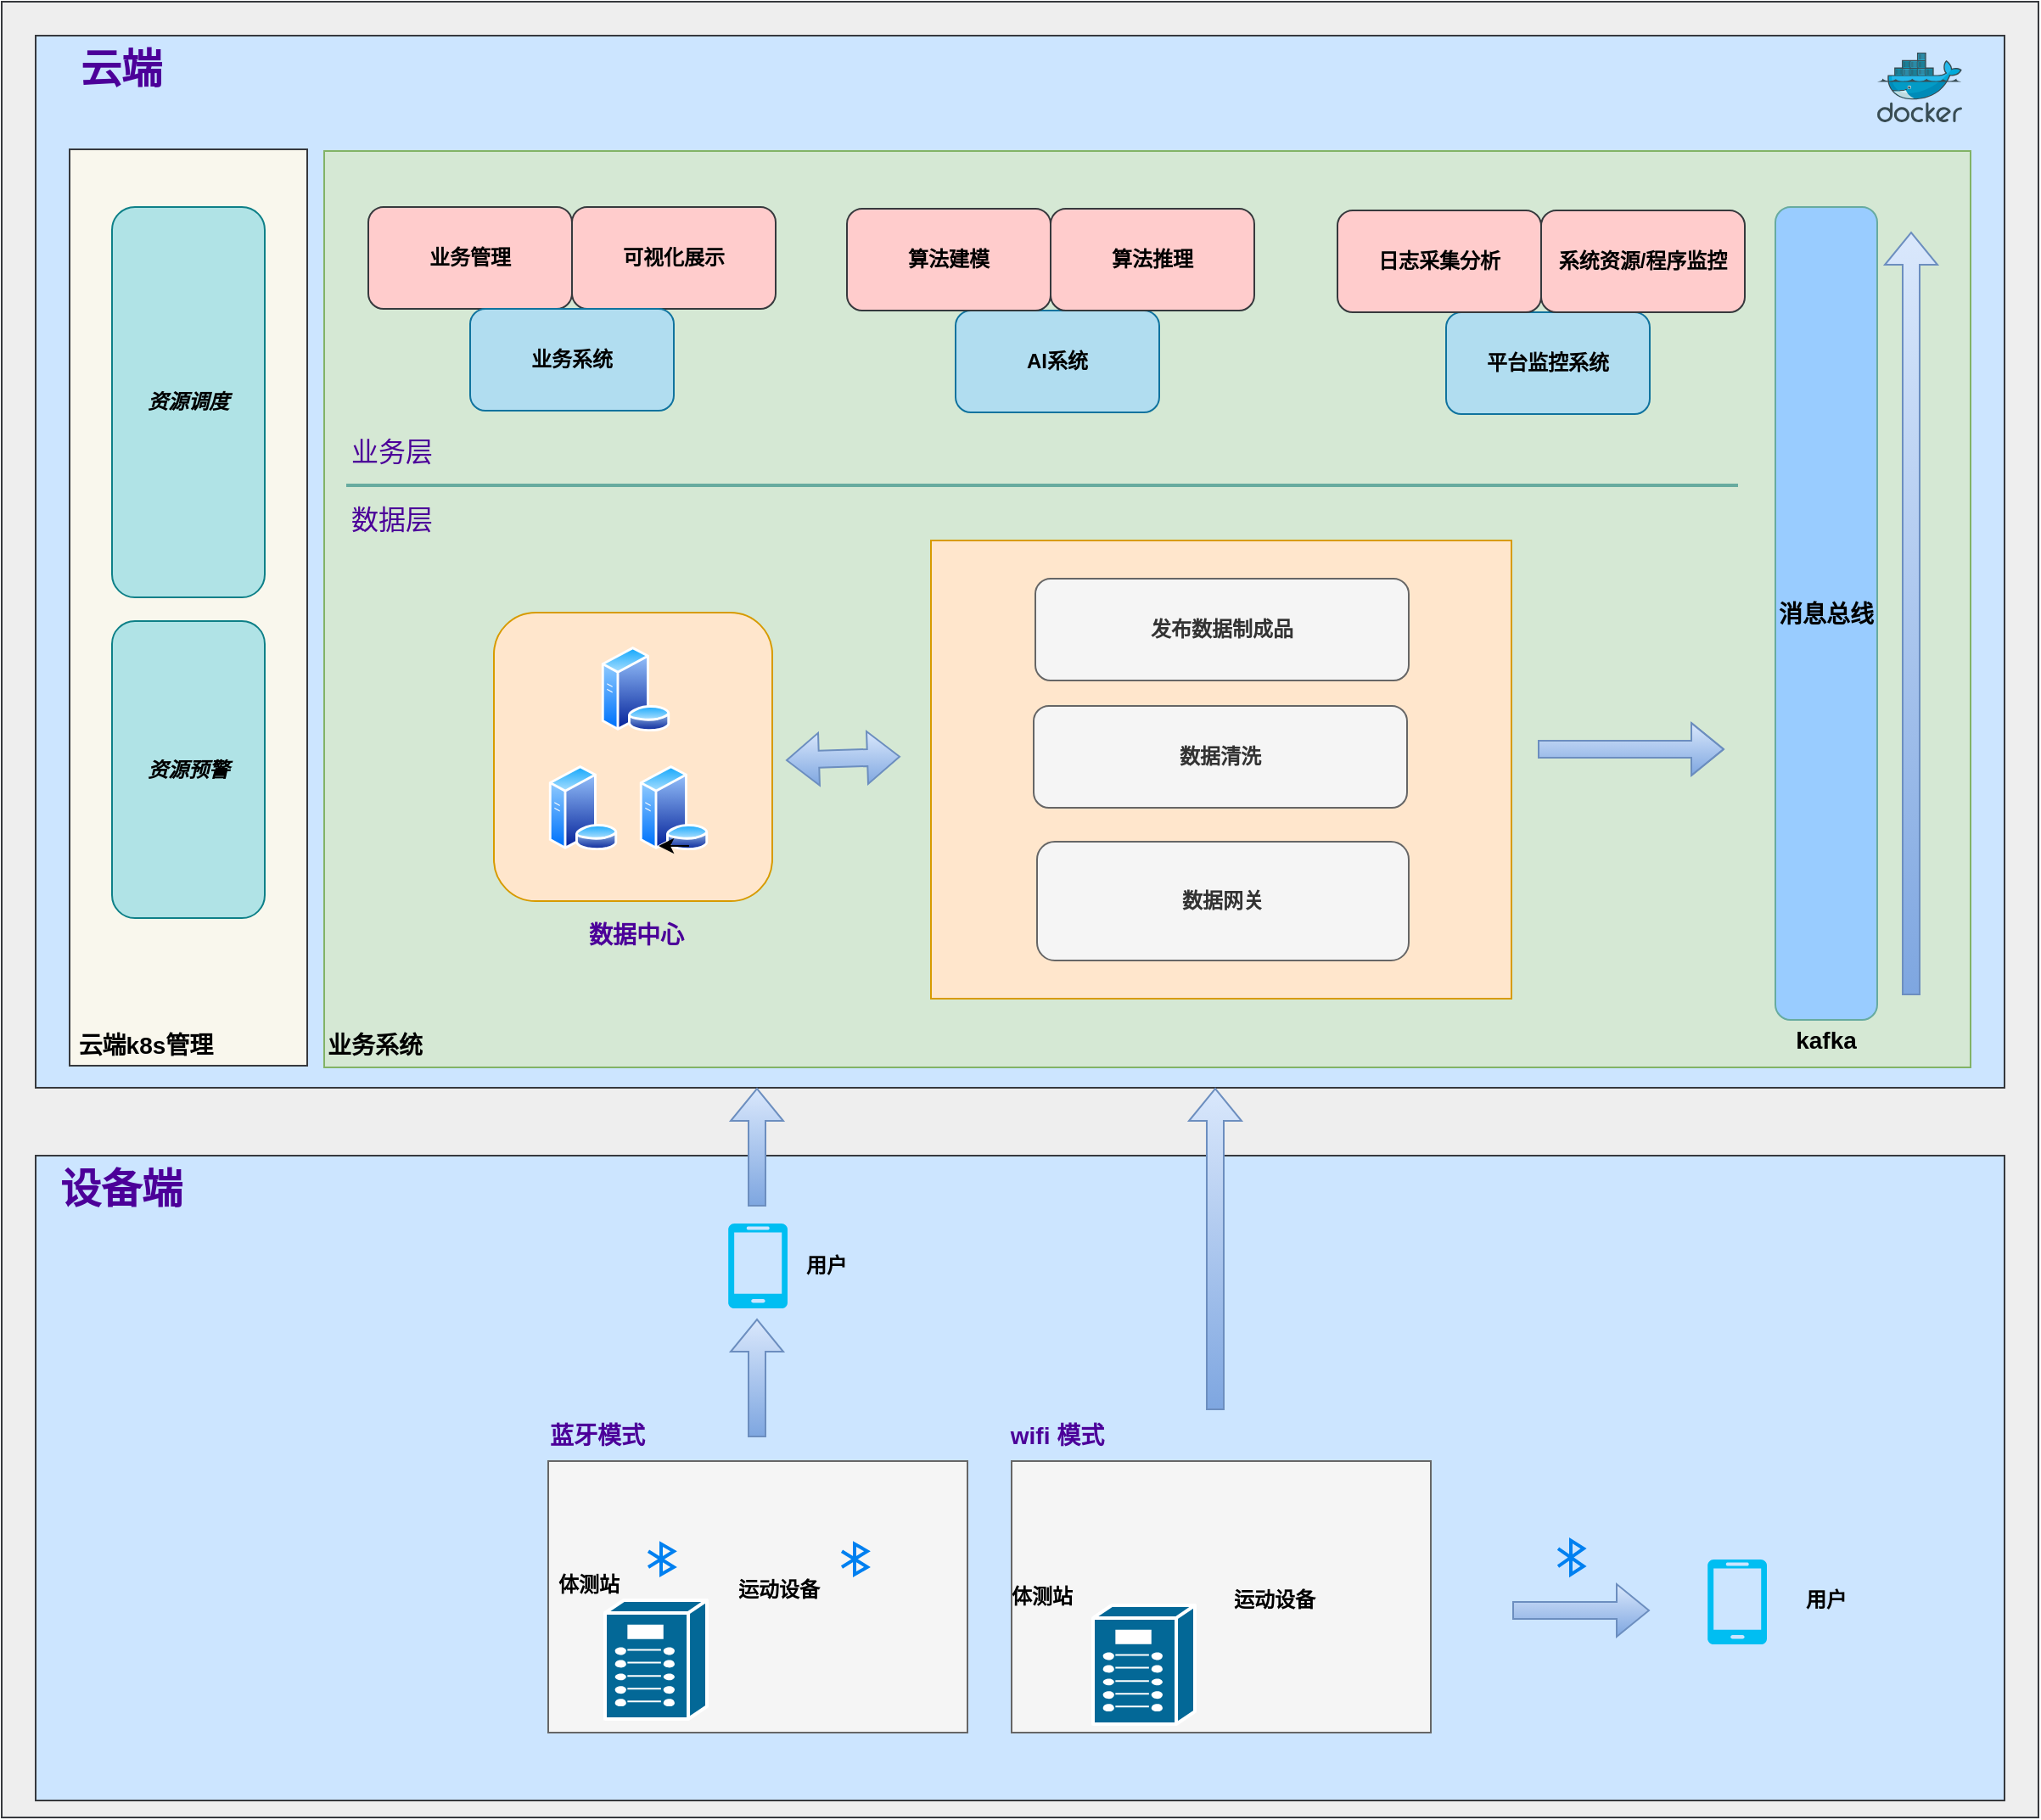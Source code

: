<mxfile version="20.6.0" type="github">
  <diagram id="ls8e80-gLTeel5YpICp5" name="第 1 页">
    <mxGraphModel dx="2062" dy="1146" grid="1" gridSize="10" guides="1" tooltips="1" connect="1" arrows="1" fold="1" page="1" pageScale="1" pageWidth="827" pageHeight="1169" math="0" shadow="0">
      <root>
        <mxCell id="0" />
        <mxCell id="1" parent="0" />
        <mxCell id="QGSotT8n_K5I-33iUHCd-112" value="" style="rounded=0;whiteSpace=wrap;html=1;fontSize=16;fillColor=#eeeeee;strokeColor=#36393d;" vertex="1" parent="1">
          <mxGeometry x="20" y="20" width="1200" height="1070" as="geometry" />
        </mxCell>
        <mxCell id="QGSotT8n_K5I-33iUHCd-101" value="" style="rounded=0;whiteSpace=wrap;html=1;fillColor=#cce5ff;strokeColor=#36393d;" vertex="1" parent="1">
          <mxGeometry x="40" y="700" width="1160" height="380" as="geometry" />
        </mxCell>
        <mxCell id="QGSotT8n_K5I-33iUHCd-99" value="" style="rounded=0;whiteSpace=wrap;html=1;fillColor=#cce5ff;strokeColor=#36393d;" vertex="1" parent="1">
          <mxGeometry x="40" y="40" width="1160" height="620" as="geometry" />
        </mxCell>
        <mxCell id="QGSotT8n_K5I-33iUHCd-93" value="" style="rounded=0;whiteSpace=wrap;html=1;fillColor=#f9f7ed;strokeColor=#36393d;" vertex="1" parent="1">
          <mxGeometry x="60" y="107" width="140" height="540" as="geometry" />
        </mxCell>
        <mxCell id="QGSotT8n_K5I-33iUHCd-90" value="" style="rounded=0;whiteSpace=wrap;html=1;fillColor=#d5e8d4;strokeColor=#82b366;" vertex="1" parent="1">
          <mxGeometry x="210" y="108" width="970" height="540" as="geometry" />
        </mxCell>
        <mxCell id="QGSotT8n_K5I-33iUHCd-87" value="" style="rounded=0;whiteSpace=wrap;html=1;fillColor=#ffe6cc;strokeColor=#d79b00;" vertex="1" parent="1">
          <mxGeometry x="567.5" y="337.5" width="342" height="270" as="geometry" />
        </mxCell>
        <mxCell id="QGSotT8n_K5I-33iUHCd-66" value="" style="rounded=0;whiteSpace=wrap;html=1;fontColor=#333333;fillColor=#f5f5f5;strokeColor=#666666;" vertex="1" parent="1">
          <mxGeometry x="615" y="880" width="247" height="160" as="geometry" />
        </mxCell>
        <mxCell id="QGSotT8n_K5I-33iUHCd-62" value="" style="rounded=0;whiteSpace=wrap;html=1;fontColor=#333333;fillColor=#f5f5f5;strokeColor=#666666;" vertex="1" parent="1">
          <mxGeometry x="342" y="880" width="247" height="160" as="geometry" />
        </mxCell>
        <mxCell id="QGSotT8n_K5I-33iUHCd-1" value="" style="shape=image;html=1;verticalAlign=top;verticalLabelPosition=bottom;labelBackgroundColor=#ffffff;imageAspect=0;aspect=fixed;image=https://cdn1.iconfinder.com/data/icons/dompicon-glyph-fitness-diet/256/exercise-cardio-running-treadmill-fitness-diet-128.png;fontColor=#000000;" vertex="1" parent="1">
          <mxGeometry x="483" y="968" width="64" height="64" as="geometry" />
        </mxCell>
        <mxCell id="QGSotT8n_K5I-33iUHCd-5" value="" style="html=1;verticalLabelPosition=bottom;align=center;labelBackgroundColor=#ffffff;verticalAlign=top;strokeWidth=2;strokeColor=#0080F0;shadow=0;dashed=0;shape=mxgraph.ios7.icons.bluetooth;pointerEvents=1" vertex="1" parent="1">
          <mxGeometry x="401" y="928.8" width="15" height="18" as="geometry" />
        </mxCell>
        <mxCell id="QGSotT8n_K5I-33iUHCd-15" value="" style="shape=mxgraph.cisco.misc.breakout_box;html=1;pointerEvents=1;dashed=0;fillColor=#036897;strokeColor=#ffffff;strokeWidth=2;verticalLabelPosition=bottom;verticalAlign=top;align=center;outlineConnect=0;" vertex="1" parent="1">
          <mxGeometry x="375.5" y="962" width="60" height="70" as="geometry" />
        </mxCell>
        <mxCell id="QGSotT8n_K5I-33iUHCd-17" value="" style="verticalLabelPosition=bottom;html=1;verticalAlign=top;align=center;strokeColor=none;fillColor=#00BEF2;shape=mxgraph.azure.mobile;pointerEvents=1;fontColor=#000000;" vertex="1" parent="1">
          <mxGeometry x="448" y="740" width="35" height="50" as="geometry" />
        </mxCell>
        <mxCell id="QGSotT8n_K5I-33iUHCd-24" value="" style="shape=image;html=1;verticalAlign=top;verticalLabelPosition=bottom;labelBackgroundColor=#ffffff;imageAspect=0;aspect=fixed;image=https://cdn0.iconfinder.com/data/icons/social-media-2183/512/social__media__social_media__wifi_-128.png;fontColor=#000000;" vertex="1" parent="1">
          <mxGeometry x="683" y="922" width="34" height="34" as="geometry" />
        </mxCell>
        <mxCell id="QGSotT8n_K5I-33iUHCd-25" value="" style="shape=image;html=1;verticalAlign=top;verticalLabelPosition=bottom;labelBackgroundColor=#ffffff;imageAspect=0;aspect=fixed;image=https://cdn0.iconfinder.com/data/icons/social-media-2183/512/social__media__social_media__wifi_-128.png;fontColor=#000000;" vertex="1" parent="1">
          <mxGeometry x="803" y="920.8" width="34" height="34" as="geometry" />
        </mxCell>
        <mxCell id="QGSotT8n_K5I-33iUHCd-26" value="" style="shape=image;html=1;verticalAlign=top;verticalLabelPosition=bottom;labelBackgroundColor=#ffffff;imageAspect=0;aspect=fixed;image=https://cdn1.iconfinder.com/data/icons/dompicon-glyph-fitness-diet/256/exercise-cardio-running-treadmill-fitness-diet-128.png;fontColor=#000000;" vertex="1" parent="1">
          <mxGeometry x="783" y="971" width="64" height="64" as="geometry" />
        </mxCell>
        <mxCell id="QGSotT8n_K5I-33iUHCd-27" value="" style="shape=mxgraph.cisco.misc.breakout_box;html=1;pointerEvents=1;dashed=0;fillColor=#036897;strokeColor=#ffffff;strokeWidth=2;verticalLabelPosition=bottom;verticalAlign=top;align=center;outlineConnect=0;" vertex="1" parent="1">
          <mxGeometry x="663" y="965" width="60" height="70" as="geometry" />
        </mxCell>
        <mxCell id="QGSotT8n_K5I-33iUHCd-29" value="" style="sketch=0;aspect=fixed;html=1;points=[];align=center;image;fontSize=12;image=img/lib/mscae/Docker.svg;fontColor=#000000;" vertex="1" parent="1">
          <mxGeometry x="1125" y="50" width="50" height="41" as="geometry" />
        </mxCell>
        <mxCell id="QGSotT8n_K5I-33iUHCd-30" value="" style="html=1;verticalLabelPosition=bottom;align=center;labelBackgroundColor=#ffffff;verticalAlign=top;strokeWidth=2;strokeColor=#0080F0;shadow=0;dashed=0;shape=mxgraph.ios7.icons.bluetooth;pointerEvents=1" vertex="1" parent="1">
          <mxGeometry x="937" y="926.8" width="15" height="20" as="geometry" />
        </mxCell>
        <mxCell id="QGSotT8n_K5I-33iUHCd-31" value="" style="verticalLabelPosition=bottom;html=1;verticalAlign=top;align=center;strokeColor=none;fillColor=#00BEF2;shape=mxgraph.azure.mobile;pointerEvents=1;fontColor=#000000;" vertex="1" parent="1">
          <mxGeometry x="1025" y="938" width="35" height="50" as="geometry" />
        </mxCell>
        <mxCell id="QGSotT8n_K5I-33iUHCd-35" value="数据网关" style="rounded=1;whiteSpace=wrap;html=1;fontColor=#333333;fillColor=#f5f5f5;strokeColor=#666666;fontStyle=1" vertex="1" parent="1">
          <mxGeometry x="630" y="515" width="219" height="70" as="geometry" />
        </mxCell>
        <mxCell id="QGSotT8n_K5I-33iUHCd-36" value="消息总线" style="rounded=1;whiteSpace=wrap;html=1;fillColor=#99CCFF;strokeColor=#67AB9F;fontStyle=1;fontSize=14;" vertex="1" parent="1">
          <mxGeometry x="1065" y="141" width="60" height="479" as="geometry" />
        </mxCell>
        <mxCell id="QGSotT8n_K5I-33iUHCd-37" value="数据清洗" style="rounded=1;whiteSpace=wrap;html=1;fontColor=#333333;fillColor=#f5f5f5;strokeColor=#666666;fontStyle=1" vertex="1" parent="1">
          <mxGeometry x="628" y="435" width="220" height="60" as="geometry" />
        </mxCell>
        <mxCell id="QGSotT8n_K5I-33iUHCd-39" value="AI系统" style="rounded=1;whiteSpace=wrap;html=1;fillColor=#b1ddf0;strokeColor=#10739e;fontStyle=1" vertex="1" parent="1">
          <mxGeometry x="582" y="202" width="120" height="60" as="geometry" />
        </mxCell>
        <mxCell id="QGSotT8n_K5I-33iUHCd-40" value="业务管理" style="rounded=1;whiteSpace=wrap;html=1;fillColor=#ffcccc;strokeColor=#36393d;fontStyle=1" vertex="1" parent="1">
          <mxGeometry x="236" y="141" width="120" height="60" as="geometry" />
        </mxCell>
        <mxCell id="QGSotT8n_K5I-33iUHCd-41" value="可视化展示" style="rounded=1;whiteSpace=wrap;html=1;fillColor=#ffcccc;strokeColor=#36393d;fontStyle=1" vertex="1" parent="1">
          <mxGeometry x="356" y="141" width="120" height="60" as="geometry" />
        </mxCell>
        <mxCell id="QGSotT8n_K5I-33iUHCd-42" value="算法建模" style="rounded=1;whiteSpace=wrap;html=1;fillColor=#ffcccc;strokeColor=#36393d;fontStyle=1" vertex="1" parent="1">
          <mxGeometry x="518" y="142" width="120" height="60" as="geometry" />
        </mxCell>
        <mxCell id="QGSotT8n_K5I-33iUHCd-43" value="算法推理" style="rounded=1;whiteSpace=wrap;html=1;fillColor=#ffcccc;strokeColor=#36393d;fontStyle=1" vertex="1" parent="1">
          <mxGeometry x="638" y="142" width="120" height="60" as="geometry" />
        </mxCell>
        <mxCell id="QGSotT8n_K5I-33iUHCd-45" value="业务系统" style="rounded=1;whiteSpace=wrap;html=1;fillColor=#b1ddf0;strokeColor=#10739e;fontStyle=1" vertex="1" parent="1">
          <mxGeometry x="296" y="201" width="120" height="60" as="geometry" />
        </mxCell>
        <mxCell id="QGSotT8n_K5I-33iUHCd-51" value="平台监控系统" style="rounded=1;whiteSpace=wrap;html=1;fillColor=#b1ddf0;strokeColor=#10739e;fontStyle=1" vertex="1" parent="1">
          <mxGeometry x="871" y="203" width="120" height="60" as="geometry" />
        </mxCell>
        <mxCell id="QGSotT8n_K5I-33iUHCd-52" value="日志采集分析" style="rounded=1;whiteSpace=wrap;html=1;fillColor=#ffcccc;strokeColor=#36393d;fontStyle=1" vertex="1" parent="1">
          <mxGeometry x="807" y="143" width="120" height="60" as="geometry" />
        </mxCell>
        <mxCell id="QGSotT8n_K5I-33iUHCd-53" value="系统资源/程序监控" style="rounded=1;whiteSpace=wrap;html=1;fillColor=#ffcccc;strokeColor=#36393d;fontStyle=1" vertex="1" parent="1">
          <mxGeometry x="927" y="143" width="120" height="60" as="geometry" />
        </mxCell>
        <mxCell id="QGSotT8n_K5I-33iUHCd-55" value="发布数据制成品" style="rounded=1;whiteSpace=wrap;html=1;fontColor=#333333;fillColor=#f5f5f5;strokeColor=#666666;fontStyle=1" vertex="1" parent="1">
          <mxGeometry x="629" y="360" width="220" height="60" as="geometry" />
        </mxCell>
        <mxCell id="QGSotT8n_K5I-33iUHCd-57" value="" style="rounded=1;whiteSpace=wrap;html=1;fillColor=#ffe6cc;strokeColor=#d79b00;" vertex="1" parent="1">
          <mxGeometry x="310" y="380" width="164" height="170" as="geometry" />
        </mxCell>
        <mxCell id="QGSotT8n_K5I-33iUHCd-58" value="资源调度" style="rounded=1;whiteSpace=wrap;html=1;fillColor=#b0e3e6;strokeColor=#0e8088;fontStyle=3" vertex="1" parent="1">
          <mxGeometry x="85" y="141" width="90" height="230" as="geometry" />
        </mxCell>
        <mxCell id="QGSotT8n_K5I-33iUHCd-63" value="蓝牙模式" style="text;html=1;strokeColor=none;fillColor=none;align=center;verticalAlign=middle;whiteSpace=wrap;rounded=0;fontColor=#4C0099;fontStyle=1;fontSize=14;" vertex="1" parent="1">
          <mxGeometry x="341" y="850" width="60" height="30" as="geometry" />
        </mxCell>
        <mxCell id="QGSotT8n_K5I-33iUHCd-65" value="" style="html=1;verticalLabelPosition=bottom;align=center;labelBackgroundColor=#ffffff;verticalAlign=top;strokeWidth=2;strokeColor=#0080F0;shadow=0;dashed=0;shape=mxgraph.ios7.icons.bluetooth;pointerEvents=1" vertex="1" parent="1">
          <mxGeometry x="515" y="928.8" width="15" height="18" as="geometry" />
        </mxCell>
        <mxCell id="QGSotT8n_K5I-33iUHCd-67" value="wifi 模式" style="text;html=1;strokeColor=none;fillColor=none;align=center;verticalAlign=middle;whiteSpace=wrap;rounded=0;fontColor=#4C0099;fontStyle=1;fontSize=14;" vertex="1" parent="1">
          <mxGeometry x="612" y="850" width="60" height="30" as="geometry" />
        </mxCell>
        <mxCell id="QGSotT8n_K5I-33iUHCd-68" value="资源预警" style="rounded=1;whiteSpace=wrap;html=1;fillColor=#b0e3e6;strokeColor=#0e8088;fontStyle=3" vertex="1" parent="1">
          <mxGeometry x="85" y="385" width="90" height="175" as="geometry" />
        </mxCell>
        <mxCell id="QGSotT8n_K5I-33iUHCd-70" value="" style="shape=flexArrow;endArrow=classic;html=1;rounded=0;fontColor=#000000;fillColor=#dae8fc;strokeColor=#6c8ebf;gradientColor=#7ea6e0;" edge="1" parent="1">
          <mxGeometry width="50" height="50" relative="1" as="geometry">
            <mxPoint x="910" y="968" as="sourcePoint" />
            <mxPoint x="991" y="968" as="targetPoint" />
          </mxGeometry>
        </mxCell>
        <mxCell id="QGSotT8n_K5I-33iUHCd-72" value="用户" style="text;html=1;strokeColor=none;fillColor=none;align=center;verticalAlign=middle;whiteSpace=wrap;rounded=0;fontColor=#000000;fontStyle=1" vertex="1" parent="1">
          <mxGeometry x="1065" y="946.8" width="60" height="30" as="geometry" />
        </mxCell>
        <mxCell id="QGSotT8n_K5I-33iUHCd-73" value="" style="aspect=fixed;perimeter=ellipsePerimeter;html=1;align=center;shadow=0;dashed=0;spacingTop=3;image;image=img/lib/active_directory/database_server.svg;fontColor=#000000;" vertex="1" parent="1">
          <mxGeometry x="373" y="400" width="41" height="50" as="geometry" />
        </mxCell>
        <mxCell id="QGSotT8n_K5I-33iUHCd-74" value="" style="aspect=fixed;perimeter=ellipsePerimeter;html=1;align=center;shadow=0;dashed=0;spacingTop=3;image;image=img/lib/active_directory/database_server.svg;fontColor=#000000;" vertex="1" parent="1">
          <mxGeometry x="342" y="470" width="41" height="50" as="geometry" />
        </mxCell>
        <mxCell id="QGSotT8n_K5I-33iUHCd-75" value="" style="aspect=fixed;perimeter=ellipsePerimeter;html=1;align=center;shadow=0;dashed=0;spacingTop=3;image;image=img/lib/active_directory/database_server.svg;fontColor=#000000;" vertex="1" parent="1">
          <mxGeometry x="395.5" y="470" width="41" height="50" as="geometry" />
        </mxCell>
        <mxCell id="QGSotT8n_K5I-33iUHCd-78" value="" style="shape=flexArrow;endArrow=classic;html=1;rounded=0;fontColor=#000000;fillColor=#dae8fc;strokeColor=#6c8ebf;gradientColor=#7ea6e0;" edge="1" parent="1">
          <mxGeometry width="50" height="50" relative="1" as="geometry">
            <mxPoint x="1145" y="605.5" as="sourcePoint" />
            <mxPoint x="1145" y="155.5" as="targetPoint" />
          </mxGeometry>
        </mxCell>
        <mxCell id="QGSotT8n_K5I-33iUHCd-81" value="" style="shape=flexArrow;endArrow=classic;html=1;rounded=0;fontColor=#000000;fillColor=#dae8fc;strokeColor=#6c8ebf;gradientColor=#7ea6e0;" edge="1" parent="1">
          <mxGeometry width="50" height="50" relative="1" as="geometry">
            <mxPoint x="465" y="866" as="sourcePoint" />
            <mxPoint x="465" y="796" as="targetPoint" />
          </mxGeometry>
        </mxCell>
        <mxCell id="QGSotT8n_K5I-33iUHCd-83" value="" style="shape=flexArrow;endArrow=classic;html=1;rounded=0;fontColor=#000000;fillColor=#dae8fc;strokeColor=#6c8ebf;gradientColor=#7ea6e0;" edge="1" parent="1">
          <mxGeometry width="50" height="50" relative="1" as="geometry">
            <mxPoint x="735" y="850" as="sourcePoint" />
            <mxPoint x="735" y="660" as="targetPoint" />
          </mxGeometry>
        </mxCell>
        <mxCell id="QGSotT8n_K5I-33iUHCd-85" value="" style="shape=flexArrow;endArrow=classic;html=1;rounded=0;fontColor=#000000;fillColor=#dae8fc;strokeColor=#6c8ebf;gradientColor=#7ea6e0;" edge="1" parent="1">
          <mxGeometry width="50" height="50" relative="1" as="geometry">
            <mxPoint x="465" y="730" as="sourcePoint" />
            <mxPoint x="465" y="660" as="targetPoint" />
          </mxGeometry>
        </mxCell>
        <mxCell id="QGSotT8n_K5I-33iUHCd-86" value="云端k8s管理" style="text;html=1;strokeColor=none;fillColor=none;align=center;verticalAlign=middle;whiteSpace=wrap;rounded=0;fontColor=#000000;fontStyle=1;fontSize=14;" vertex="1" parent="1">
          <mxGeometry x="50" y="620" width="110" height="30" as="geometry" />
        </mxCell>
        <mxCell id="QGSotT8n_K5I-33iUHCd-88" value="" style="shape=flexArrow;endArrow=classic;html=1;rounded=0;fontColor=#000000;fillColor=#dae8fc;strokeColor=#6c8ebf;gradientColor=#7ea6e0;" edge="1" parent="1">
          <mxGeometry width="50" height="50" relative="1" as="geometry">
            <mxPoint x="925" y="460.5" as="sourcePoint" />
            <mxPoint x="1035" y="460.5" as="targetPoint" />
            <Array as="points">
              <mxPoint x="985" y="460.5" />
            </Array>
          </mxGeometry>
        </mxCell>
        <mxCell id="QGSotT8n_K5I-33iUHCd-94" value="业务系统" style="text;html=1;strokeColor=none;fillColor=none;align=center;verticalAlign=middle;whiteSpace=wrap;rounded=0;fontColor=#000000;fontSize=14;fontStyle=1" vertex="1" parent="1">
          <mxGeometry x="210" y="620" width="60" height="30" as="geometry" />
        </mxCell>
        <mxCell id="QGSotT8n_K5I-33iUHCd-95" style="edgeStyle=orthogonalEdgeStyle;rounded=0;orthogonalLoop=1;jettySize=auto;html=1;exitX=0.75;exitY=1;exitDx=0;exitDy=0;entryX=0.25;entryY=1;entryDx=0;entryDy=0;fontColor=#000000;" edge="1" parent="1" source="QGSotT8n_K5I-33iUHCd-75" target="QGSotT8n_K5I-33iUHCd-75">
          <mxGeometry relative="1" as="geometry" />
        </mxCell>
        <mxCell id="QGSotT8n_K5I-33iUHCd-98" value="" style="shape=flexArrow;endArrow=classic;startArrow=classic;html=1;rounded=0;fontColor=#000000;fillColor=#dae8fc;strokeColor=#6c8ebf;gradientColor=#7ea6e0;" edge="1" parent="1">
          <mxGeometry width="100" height="100" relative="1" as="geometry">
            <mxPoint x="482" y="467" as="sourcePoint" />
            <mxPoint x="549.5" y="464.877" as="targetPoint" />
            <Array as="points">
              <mxPoint x="482" y="467" />
            </Array>
          </mxGeometry>
        </mxCell>
        <mxCell id="QGSotT8n_K5I-33iUHCd-106" value="kafka" style="text;html=1;strokeColor=none;fillColor=none;align=center;verticalAlign=middle;whiteSpace=wrap;rounded=0;fontSize=14;fontColor=#000000;fontStyle=1" vertex="1" parent="1">
          <mxGeometry x="1065" y="617" width="60" height="30" as="geometry" />
        </mxCell>
        <mxCell id="QGSotT8n_K5I-33iUHCd-107" value="用户" style="text;html=1;strokeColor=none;fillColor=none;align=center;verticalAlign=middle;whiteSpace=wrap;rounded=0;fontColor=#000000;fontStyle=1" vertex="1" parent="1">
          <mxGeometry x="476" y="750" width="60" height="30" as="geometry" />
        </mxCell>
        <mxCell id="QGSotT8n_K5I-33iUHCd-108" value="体测站" style="text;html=1;strokeColor=none;fillColor=none;align=center;verticalAlign=middle;whiteSpace=wrap;rounded=0;fontColor=#000000;fontStyle=1" vertex="1" parent="1">
          <mxGeometry x="335.5" y="938" width="60" height="30" as="geometry" />
        </mxCell>
        <mxCell id="QGSotT8n_K5I-33iUHCd-109" value="运动设备" style="text;html=1;strokeColor=none;fillColor=none;align=center;verticalAlign=middle;whiteSpace=wrap;rounded=0;fontColor=#000000;fontStyle=1" vertex="1" parent="1">
          <mxGeometry x="448" y="941" width="60" height="30" as="geometry" />
        </mxCell>
        <mxCell id="QGSotT8n_K5I-33iUHCd-110" value="体测站" style="text;html=1;strokeColor=none;fillColor=none;align=center;verticalAlign=middle;whiteSpace=wrap;rounded=0;fontColor=#000000;fontStyle=1" vertex="1" parent="1">
          <mxGeometry x="603" y="945" width="60" height="30" as="geometry" />
        </mxCell>
        <mxCell id="QGSotT8n_K5I-33iUHCd-111" value="运动设备" style="text;html=1;strokeColor=none;fillColor=none;align=center;verticalAlign=middle;whiteSpace=wrap;rounded=0;fontColor=#000000;fontStyle=1" vertex="1" parent="1">
          <mxGeometry x="740" y="946.8" width="60" height="30" as="geometry" />
        </mxCell>
        <mxCell id="QGSotT8n_K5I-33iUHCd-115" value="" style="line;strokeWidth=2;html=1;strokeColor=#67AB9F;fontSize=16;fontColor=#4C0099;fillColor=#99CCFF;" vertex="1" parent="1">
          <mxGeometry x="223" y="300" width="820" height="10" as="geometry" />
        </mxCell>
        <mxCell id="QGSotT8n_K5I-33iUHCd-116" value="云端" style="text;strokeColor=none;fillColor=none;html=1;fontSize=24;fontStyle=1;verticalAlign=middle;align=center;fontColor=#4C0099;" vertex="1" parent="1">
          <mxGeometry x="40" y="40" width="100" height="40" as="geometry" />
        </mxCell>
        <mxCell id="QGSotT8n_K5I-33iUHCd-117" value="设备端" style="text;strokeColor=none;fillColor=none;html=1;fontSize=24;fontStyle=1;verticalAlign=middle;align=center;fontColor=#4C0099;" vertex="1" parent="1">
          <mxGeometry x="40" y="700" width="100" height="40" as="geometry" />
        </mxCell>
        <mxCell id="QGSotT8n_K5I-33iUHCd-119" value="业务层" style="text;html=1;strokeColor=none;fillColor=none;align=center;verticalAlign=middle;whiteSpace=wrap;rounded=0;fontSize=16;fontColor=#4C0099;" vertex="1" parent="1">
          <mxGeometry x="220" y="270" width="60" height="30" as="geometry" />
        </mxCell>
        <mxCell id="QGSotT8n_K5I-33iUHCd-120" value="数据层" style="text;html=1;strokeColor=none;fillColor=none;align=center;verticalAlign=middle;whiteSpace=wrap;rounded=0;fontSize=16;fontColor=#4C0099;" vertex="1" parent="1">
          <mxGeometry x="220" y="310" width="60" height="30" as="geometry" />
        </mxCell>
        <mxCell id="QGSotT8n_K5I-33iUHCd-121" value="数据中心" style="text;html=1;strokeColor=none;fillColor=none;align=center;verticalAlign=middle;whiteSpace=wrap;rounded=0;fontColor=#4C0099;fontStyle=1;fontSize=14;" vertex="1" parent="1">
          <mxGeometry x="363.5" y="555" width="60" height="30" as="geometry" />
        </mxCell>
      </root>
    </mxGraphModel>
  </diagram>
</mxfile>
